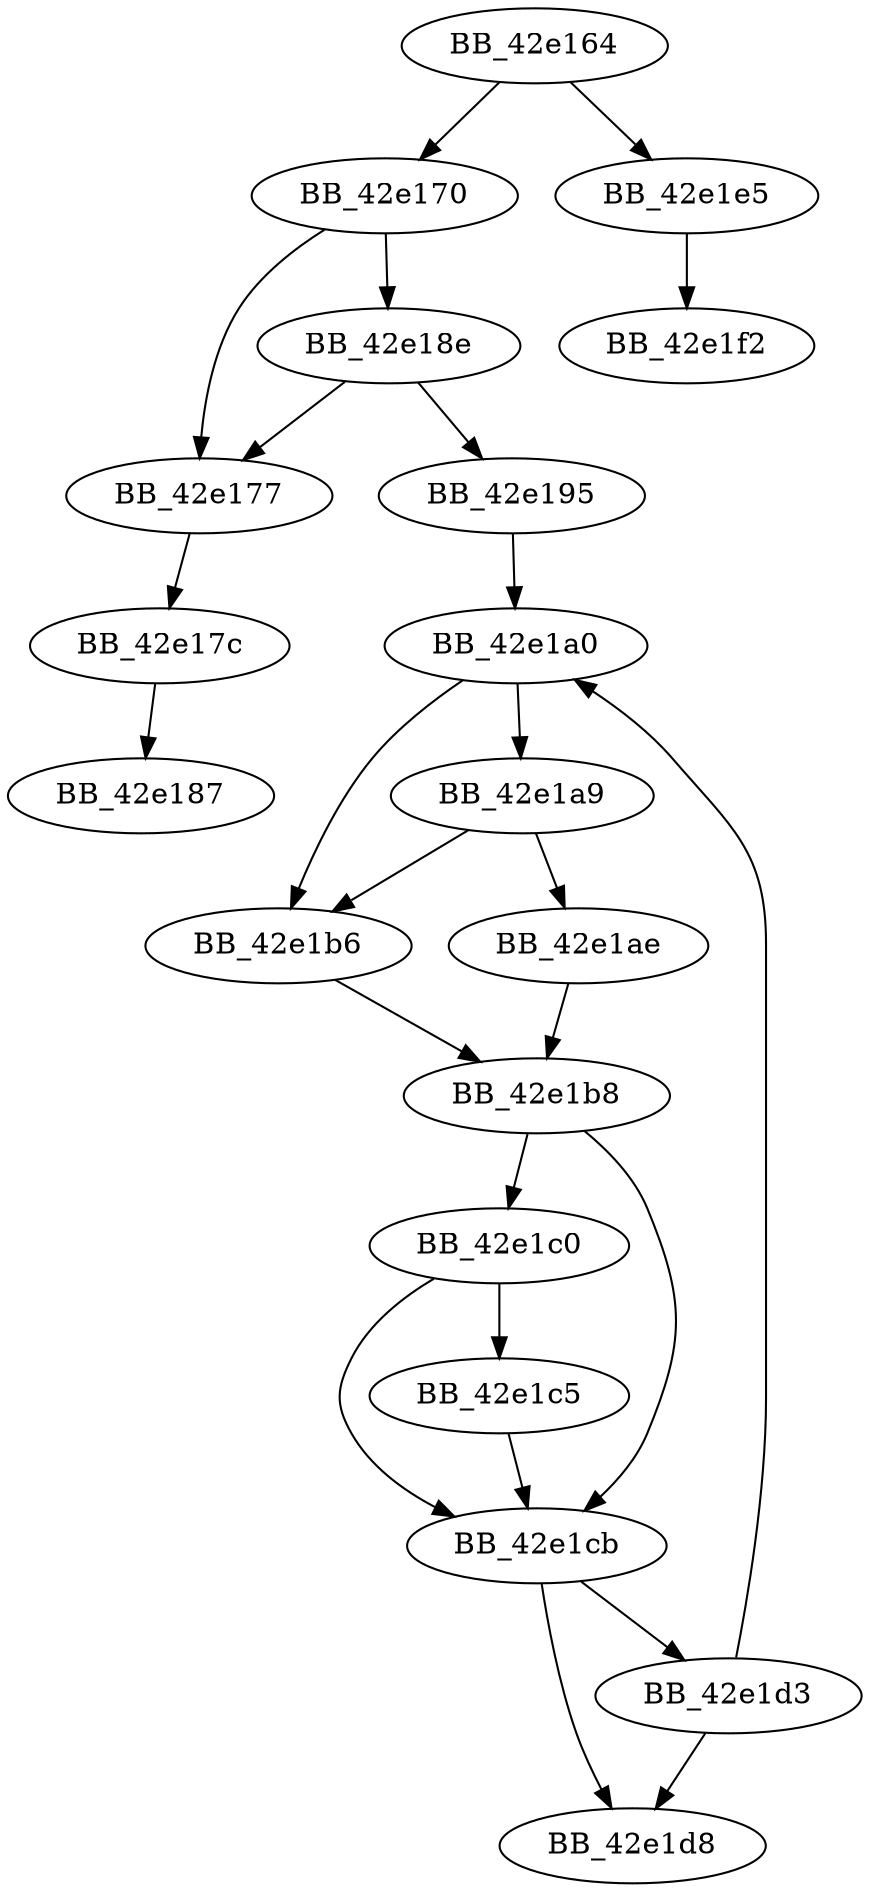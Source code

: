DiGraph __wcsicmp{
BB_42e164->BB_42e170
BB_42e164->BB_42e1e5
BB_42e170->BB_42e177
BB_42e170->BB_42e18e
BB_42e177->BB_42e17c
BB_42e17c->BB_42e187
BB_42e18e->BB_42e177
BB_42e18e->BB_42e195
BB_42e195->BB_42e1a0
BB_42e1a0->BB_42e1a9
BB_42e1a0->BB_42e1b6
BB_42e1a9->BB_42e1ae
BB_42e1a9->BB_42e1b6
BB_42e1ae->BB_42e1b8
BB_42e1b6->BB_42e1b8
BB_42e1b8->BB_42e1c0
BB_42e1b8->BB_42e1cb
BB_42e1c0->BB_42e1c5
BB_42e1c0->BB_42e1cb
BB_42e1c5->BB_42e1cb
BB_42e1cb->BB_42e1d3
BB_42e1cb->BB_42e1d8
BB_42e1d3->BB_42e1a0
BB_42e1d3->BB_42e1d8
BB_42e1e5->BB_42e1f2
}
